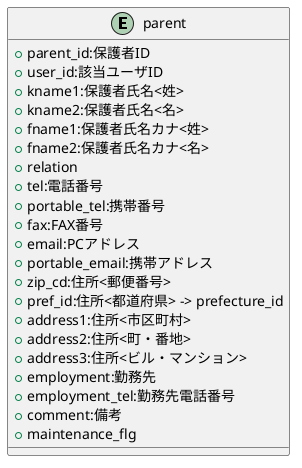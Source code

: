 @startuml

entity "parent" {
    + parent_id:保護者ID
    + user_id:該当ユーザID
    + kname1:保護者氏名<姓>
    + kname2:保護者氏名<名>
    + fname1:保護者氏名カナ<姓>
    + fname2:保護者氏名カナ<名>
    + relation
    + tel:電話番号
    + portable_tel:携帯番号
    + fax:FAX番号
    + email:PCアドレス
    + portable_email:携帯アドレス
    + zip_cd:住所<郵便番号>
    + pref_id:住所<都道府県> -> prefecture_id
    + address1:住所<市区町村>
    + address2:住所<町・番地>
    + address3:住所<ビル・マンション>
    + employment:勤務先
    + employment_tel:勤務先電話番号
    + comment:備考
    + maintenance_flg
}

@enduml
